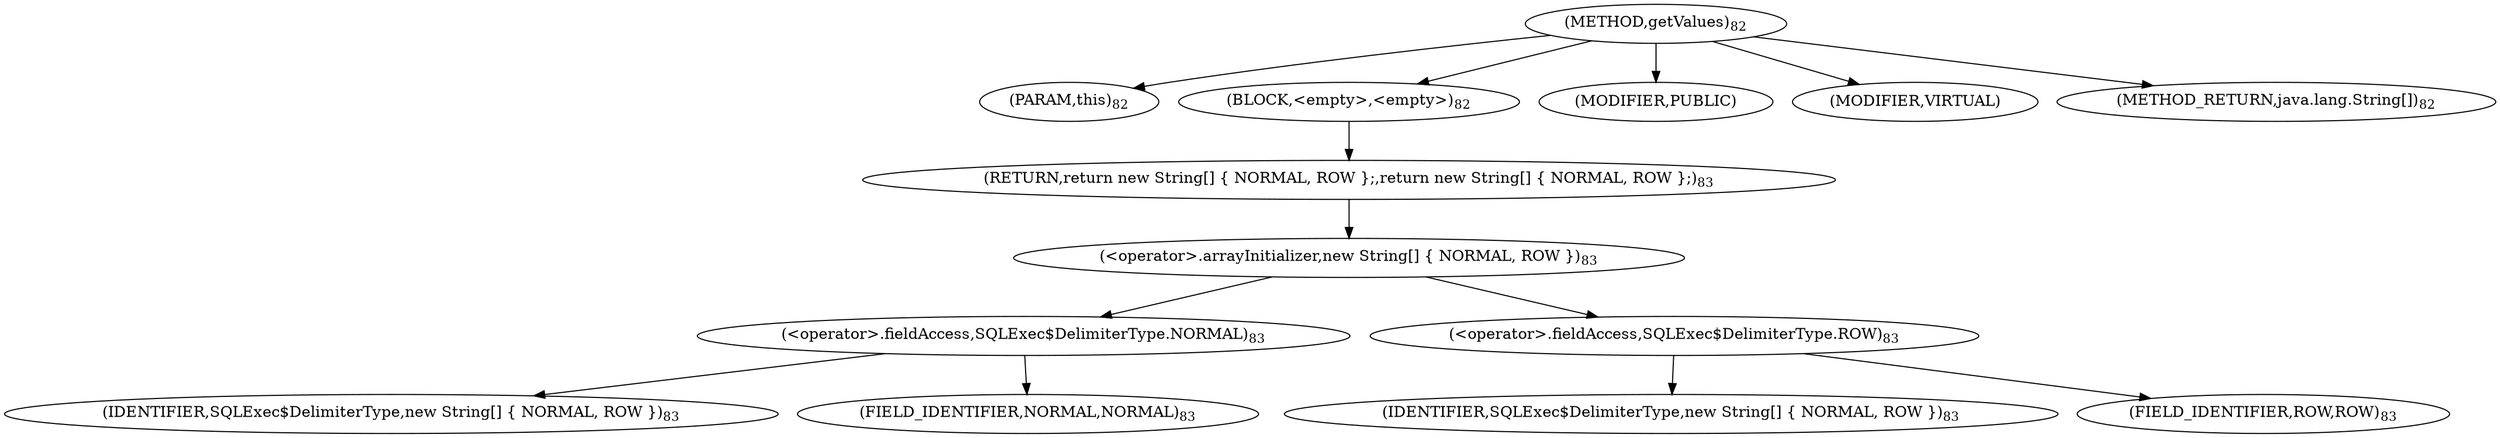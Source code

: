 digraph "getValues" {  
"148" [label = <(METHOD,getValues)<SUB>82</SUB>> ]
"149" [label = <(PARAM,this)<SUB>82</SUB>> ]
"150" [label = <(BLOCK,&lt;empty&gt;,&lt;empty&gt;)<SUB>82</SUB>> ]
"151" [label = <(RETURN,return new String[] { NORMAL, ROW };,return new String[] { NORMAL, ROW };)<SUB>83</SUB>> ]
"152" [label = <(&lt;operator&gt;.arrayInitializer,new String[] { NORMAL, ROW })<SUB>83</SUB>> ]
"153" [label = <(&lt;operator&gt;.fieldAccess,SQLExec$DelimiterType.NORMAL)<SUB>83</SUB>> ]
"154" [label = <(IDENTIFIER,SQLExec$DelimiterType,new String[] { NORMAL, ROW })<SUB>83</SUB>> ]
"155" [label = <(FIELD_IDENTIFIER,NORMAL,NORMAL)<SUB>83</SUB>> ]
"156" [label = <(&lt;operator&gt;.fieldAccess,SQLExec$DelimiterType.ROW)<SUB>83</SUB>> ]
"157" [label = <(IDENTIFIER,SQLExec$DelimiterType,new String[] { NORMAL, ROW })<SUB>83</SUB>> ]
"158" [label = <(FIELD_IDENTIFIER,ROW,ROW)<SUB>83</SUB>> ]
"159" [label = <(MODIFIER,PUBLIC)> ]
"160" [label = <(MODIFIER,VIRTUAL)> ]
"161" [label = <(METHOD_RETURN,java.lang.String[])<SUB>82</SUB>> ]
  "148" -> "149" 
  "148" -> "150" 
  "148" -> "159" 
  "148" -> "160" 
  "148" -> "161" 
  "150" -> "151" 
  "151" -> "152" 
  "152" -> "153" 
  "152" -> "156" 
  "153" -> "154" 
  "153" -> "155" 
  "156" -> "157" 
  "156" -> "158" 
}
